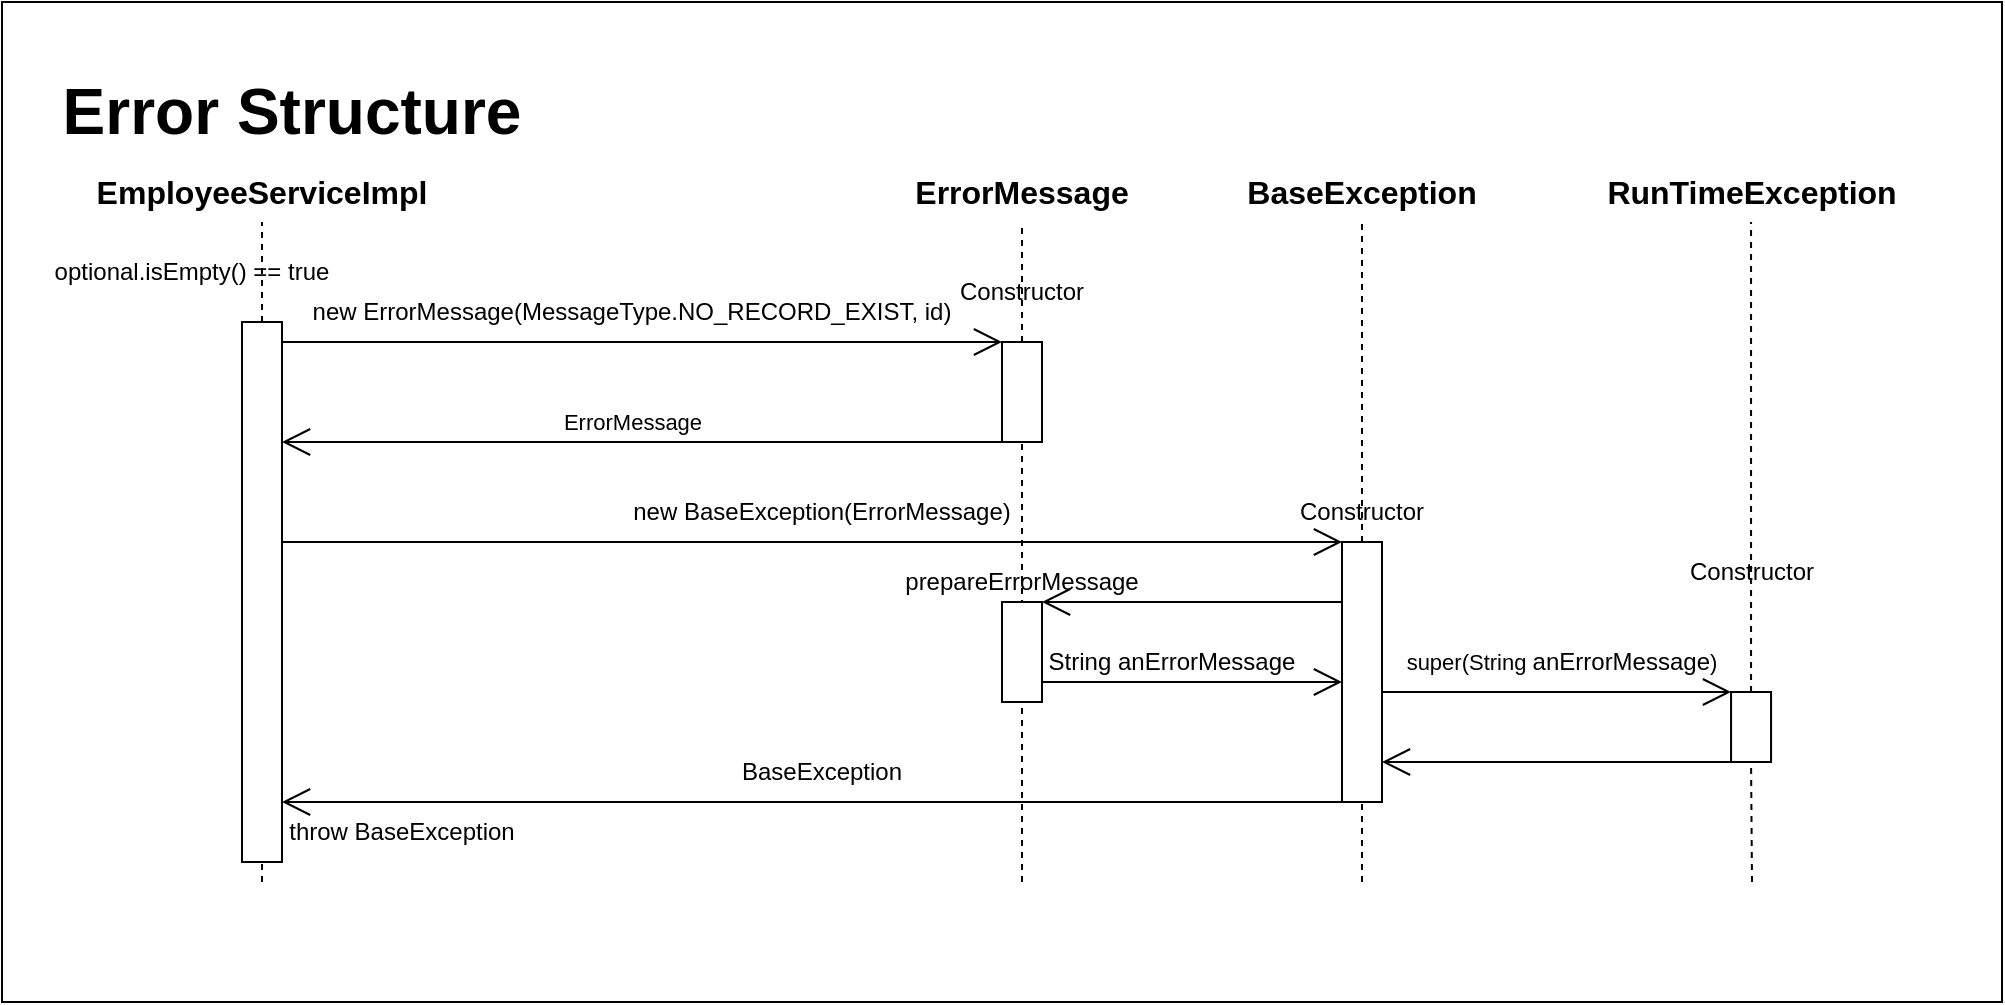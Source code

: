<mxfile version="28.0.6">
  <diagram name="Sayfa -1" id="kT691b3aEg9cBS8XqiIX">
    <mxGraphModel dx="302" dy="622" grid="1" gridSize="10" guides="1" tooltips="1" connect="1" arrows="1" fold="1" page="1" pageScale="1" pageWidth="827" pageHeight="1169" math="0" shadow="0">
      <root>
        <mxCell id="0" />
        <mxCell id="1" parent="0" />
        <mxCell id="z02u0xMPKISt0N3-NveB-49" value="" style="rounded=0;whiteSpace=wrap;html=1;" vertex="1" parent="1">
          <mxGeometry x="40" y="40" width="1000" height="500" as="geometry" />
        </mxCell>
        <mxCell id="z02u0xMPKISt0N3-NveB-2" value="Error Structure" style="text;html=1;align=center;verticalAlign=middle;whiteSpace=wrap;rounded=0;fontSize=32;fontStyle=1" vertex="1" parent="1">
          <mxGeometry x="60" y="80" width="250" height="30" as="geometry" />
        </mxCell>
        <mxCell id="z02u0xMPKISt0N3-NveB-3" value="EmployeeServiceImpl" style="text;html=1;align=center;verticalAlign=middle;whiteSpace=wrap;rounded=0;fontStyle=1;fontSize=16;" vertex="1" parent="1">
          <mxGeometry x="110" y="120" width="120" height="30" as="geometry" />
        </mxCell>
        <mxCell id="z02u0xMPKISt0N3-NveB-4" value="" style="endArrow=none;dashed=1;html=1;rounded=0;entryX=0.5;entryY=1;entryDx=0;entryDy=0;" edge="1" parent="1" source="z02u0xMPKISt0N3-NveB-5" target="z02u0xMPKISt0N3-NveB-3">
          <mxGeometry width="50" height="50" relative="1" as="geometry">
            <mxPoint x="170" y="480" as="sourcePoint" />
            <mxPoint x="470" y="260" as="targetPoint" />
          </mxGeometry>
        </mxCell>
        <mxCell id="z02u0xMPKISt0N3-NveB-6" value="" style="endArrow=none;dashed=1;html=1;rounded=0;entryX=0.5;entryY=1;entryDx=0;entryDy=0;" edge="1" parent="1" target="z02u0xMPKISt0N3-NveB-5">
          <mxGeometry width="50" height="50" relative="1" as="geometry">
            <mxPoint x="170" y="480" as="sourcePoint" />
            <mxPoint x="170" y="150" as="targetPoint" />
          </mxGeometry>
        </mxCell>
        <mxCell id="z02u0xMPKISt0N3-NveB-5" value="" style="rounded=0;whiteSpace=wrap;html=1;" vertex="1" parent="1">
          <mxGeometry x="160" y="200" width="20" height="270" as="geometry" />
        </mxCell>
        <mxCell id="z02u0xMPKISt0N3-NveB-8" value="optional.isEmpty() == true" style="text;html=1;align=center;verticalAlign=middle;whiteSpace=wrap;rounded=0;" vertex="1" parent="1">
          <mxGeometry x="50" y="160" width="170" height="30" as="geometry" />
        </mxCell>
        <mxCell id="z02u0xMPKISt0N3-NveB-9" value="BaseException" style="text;html=1;align=center;verticalAlign=middle;whiteSpace=wrap;rounded=0;fontStyle=1;fontSize=16;" vertex="1" parent="1">
          <mxGeometry x="660" y="120" width="120" height="30" as="geometry" />
        </mxCell>
        <mxCell id="z02u0xMPKISt0N3-NveB-10" value="" style="endArrow=none;dashed=1;html=1;rounded=0;entryX=0.5;entryY=1;entryDx=0;entryDy=0;" edge="1" parent="1" source="z02u0xMPKISt0N3-NveB-12" target="z02u0xMPKISt0N3-NveB-9">
          <mxGeometry width="50" height="50" relative="1" as="geometry">
            <mxPoint x="720" y="480" as="sourcePoint" />
            <mxPoint x="1020" y="260" as="targetPoint" />
          </mxGeometry>
        </mxCell>
        <mxCell id="z02u0xMPKISt0N3-NveB-11" value="" style="endArrow=none;dashed=1;html=1;rounded=0;entryX=0.5;entryY=1;entryDx=0;entryDy=0;" edge="1" parent="1" target="z02u0xMPKISt0N3-NveB-12">
          <mxGeometry width="50" height="50" relative="1" as="geometry">
            <mxPoint x="720" y="480" as="sourcePoint" />
            <mxPoint x="720" y="150" as="targetPoint" />
          </mxGeometry>
        </mxCell>
        <mxCell id="z02u0xMPKISt0N3-NveB-12" value="" style="rounded=0;whiteSpace=wrap;html=1;" vertex="1" parent="1">
          <mxGeometry x="710" y="310" width="20" height="130" as="geometry" />
        </mxCell>
        <mxCell id="z02u0xMPKISt0N3-NveB-13" value="" style="endArrow=open;html=1;rounded=0;entryX=0;entryY=0;entryDx=0;entryDy=0;edgeStyle=orthogonalEdgeStyle;endFill=0;strokeWidth=1;endSize=12;" edge="1" parent="1" source="z02u0xMPKISt0N3-NveB-5" target="z02u0xMPKISt0N3-NveB-12">
          <mxGeometry width="50" height="50" relative="1" as="geometry">
            <mxPoint x="280" y="270" as="sourcePoint" />
            <mxPoint x="330" y="220" as="targetPoint" />
            <Array as="points">
              <mxPoint x="420" y="310" />
              <mxPoint x="420" y="310" />
            </Array>
          </mxGeometry>
        </mxCell>
        <mxCell id="z02u0xMPKISt0N3-NveB-14" value="RunTimeException" style="text;html=1;align=center;verticalAlign=middle;whiteSpace=wrap;rounded=0;fontStyle=1;fontSize=16;" vertex="1" parent="1">
          <mxGeometry x="854.53" y="120" width="120" height="30" as="geometry" />
        </mxCell>
        <mxCell id="z02u0xMPKISt0N3-NveB-15" value="" style="endArrow=none;dashed=1;html=1;rounded=0;entryX=0.5;entryY=1;entryDx=0;entryDy=0;" edge="1" parent="1" source="z02u0xMPKISt0N3-NveB-17" target="z02u0xMPKISt0N3-NveB-14">
          <mxGeometry width="50" height="50" relative="1" as="geometry">
            <mxPoint x="914.53" y="480" as="sourcePoint" />
            <mxPoint x="1214.53" y="260" as="targetPoint" />
          </mxGeometry>
        </mxCell>
        <mxCell id="z02u0xMPKISt0N3-NveB-16" value="" style="endArrow=none;dashed=1;html=1;rounded=0;entryX=0.5;entryY=1;entryDx=0;entryDy=0;" edge="1" parent="1" target="z02u0xMPKISt0N3-NveB-17">
          <mxGeometry width="50" height="50" relative="1" as="geometry">
            <mxPoint x="915" y="480" as="sourcePoint" />
            <mxPoint x="914.53" y="150" as="targetPoint" />
          </mxGeometry>
        </mxCell>
        <mxCell id="z02u0xMPKISt0N3-NveB-17" value="" style="rounded=0;whiteSpace=wrap;html=1;" vertex="1" parent="1">
          <mxGeometry x="904.53" y="385" width="20" height="35" as="geometry" />
        </mxCell>
        <mxCell id="z02u0xMPKISt0N3-NveB-18" value="Constructor" style="text;html=1;align=center;verticalAlign=middle;whiteSpace=wrap;rounded=0;" vertex="1" parent="1">
          <mxGeometry x="690" y="280" width="60" height="30" as="geometry" />
        </mxCell>
        <mxCell id="z02u0xMPKISt0N3-NveB-19" value="Constructor" style="text;html=1;align=center;verticalAlign=middle;whiteSpace=wrap;rounded=0;" vertex="1" parent="1">
          <mxGeometry x="884.53" y="310" width="60" height="30" as="geometry" />
        </mxCell>
        <mxCell id="z02u0xMPKISt0N3-NveB-20" value="" style="endArrow=open;html=1;rounded=0;edgeStyle=orthogonalEdgeStyle;endFill=0;strokeWidth=1;endSize=12;entryX=0;entryY=0;entryDx=0;entryDy=0;" edge="1" parent="1" source="z02u0xMPKISt0N3-NveB-12" target="z02u0xMPKISt0N3-NveB-17">
          <mxGeometry width="50" height="50" relative="1" as="geometry">
            <mxPoint x="710" y="350" as="sourcePoint" />
            <mxPoint x="890" y="364.5" as="targetPoint" />
            <Array as="points">
              <mxPoint x="810" y="385" />
              <mxPoint x="810" y="385" />
            </Array>
          </mxGeometry>
        </mxCell>
        <mxCell id="z02u0xMPKISt0N3-NveB-22" value="ErrorMessage" style="text;html=1;align=center;verticalAlign=middle;whiteSpace=wrap;rounded=0;fontStyle=1;fontSize=16;" vertex="1" parent="1">
          <mxGeometry x="490" y="120" width="120" height="30" as="geometry" />
        </mxCell>
        <mxCell id="z02u0xMPKISt0N3-NveB-23" value="" style="endArrow=none;dashed=1;html=1;rounded=0;entryX=0.5;entryY=1;entryDx=0;entryDy=0;" edge="1" parent="1" source="z02u0xMPKISt0N3-NveB-25" target="z02u0xMPKISt0N3-NveB-22">
          <mxGeometry width="50" height="50" relative="1" as="geometry">
            <mxPoint x="550" y="480" as="sourcePoint" />
            <mxPoint x="850" y="260" as="targetPoint" />
          </mxGeometry>
        </mxCell>
        <mxCell id="z02u0xMPKISt0N3-NveB-24" value="" style="endArrow=none;dashed=1;html=1;rounded=0;entryX=0.5;entryY=1;entryDx=0;entryDy=0;" edge="1" parent="1" target="z02u0xMPKISt0N3-NveB-25">
          <mxGeometry width="50" height="50" relative="1" as="geometry">
            <mxPoint x="550" y="480" as="sourcePoint" />
            <mxPoint x="550" y="150" as="targetPoint" />
          </mxGeometry>
        </mxCell>
        <mxCell id="z02u0xMPKISt0N3-NveB-25" value="" style="rounded=0;whiteSpace=wrap;html=1;" vertex="1" parent="1">
          <mxGeometry x="540" y="210" width="20" height="50" as="geometry" />
        </mxCell>
        <mxCell id="z02u0xMPKISt0N3-NveB-26" value="Constructor" style="text;html=1;align=center;verticalAlign=middle;whiteSpace=wrap;rounded=0;" vertex="1" parent="1">
          <mxGeometry x="520" y="170" width="60" height="30" as="geometry" />
        </mxCell>
        <mxCell id="z02u0xMPKISt0N3-NveB-28" value="new ErrorMessage(MessageType.NO_RECORD_EXIST, id)" style="text;html=1;align=center;verticalAlign=middle;whiteSpace=wrap;rounded=0;" vertex="1" parent="1">
          <mxGeometry x="190" y="180" width="330" height="30" as="geometry" />
        </mxCell>
        <mxCell id="z02u0xMPKISt0N3-NveB-29" value="" style="endArrow=open;html=1;rounded=0;entryX=0;entryY=0;entryDx=0;entryDy=0;edgeStyle=orthogonalEdgeStyle;endFill=0;strokeWidth=1;endSize=12;" edge="1" parent="1" source="z02u0xMPKISt0N3-NveB-5" target="z02u0xMPKISt0N3-NveB-25">
          <mxGeometry width="50" height="50" relative="1" as="geometry">
            <mxPoint x="85" y="390" as="sourcePoint" />
            <mxPoint x="595" y="390" as="targetPoint" />
            <Array as="points">
              <mxPoint x="350" y="210" />
              <mxPoint x="350" y="210" />
            </Array>
          </mxGeometry>
        </mxCell>
        <mxCell id="z02u0xMPKISt0N3-NveB-30" value="" style="endArrow=open;html=1;rounded=0;edgeStyle=orthogonalEdgeStyle;endFill=0;strokeWidth=1;endSize=12;" edge="1" parent="1" source="z02u0xMPKISt0N3-NveB-25" target="z02u0xMPKISt0N3-NveB-5">
          <mxGeometry width="50" height="50" relative="1" as="geometry">
            <mxPoint x="350" y="250" as="sourcePoint" />
            <mxPoint x="240" y="240" as="targetPoint" />
            <Array as="points">
              <mxPoint x="270" y="260" />
              <mxPoint x="270" y="260" />
            </Array>
          </mxGeometry>
        </mxCell>
        <mxCell id="z02u0xMPKISt0N3-NveB-31" value="ErrorMessage" style="edgeLabel;html=1;align=center;verticalAlign=middle;resizable=0;points=[];" vertex="1" connectable="0" parent="z02u0xMPKISt0N3-NveB-30">
          <mxGeometry x="0.235" relative="1" as="geometry">
            <mxPoint x="37" y="-10" as="offset" />
          </mxGeometry>
        </mxCell>
        <mxCell id="z02u0xMPKISt0N3-NveB-33" value="new BaseException(ErrorMessage)" style="text;html=1;align=center;verticalAlign=middle;whiteSpace=wrap;rounded=0;" vertex="1" parent="1">
          <mxGeometry x="330" y="280" width="240" height="30" as="geometry" />
        </mxCell>
        <mxCell id="z02u0xMPKISt0N3-NveB-37" value="" style="endArrow=open;html=1;rounded=0;edgeStyle=orthogonalEdgeStyle;endFill=0;strokeWidth=1;endSize=12;exitX=0;exitY=1;exitDx=0;exitDy=0;" edge="1" parent="1" source="z02u0xMPKISt0N3-NveB-12" target="z02u0xMPKISt0N3-NveB-5">
          <mxGeometry width="50" height="50" relative="1" as="geometry">
            <mxPoint x="620" y="410" as="sourcePoint" />
            <mxPoint x="190" y="410" as="targetPoint" />
            <Array as="points">
              <mxPoint x="550" y="440" />
              <mxPoint x="550" y="440" />
            </Array>
          </mxGeometry>
        </mxCell>
        <mxCell id="z02u0xMPKISt0N3-NveB-38" value="BaseException" style="text;html=1;align=center;verticalAlign=middle;whiteSpace=wrap;rounded=0;" vertex="1" parent="1">
          <mxGeometry x="330" y="410" width="240" height="30" as="geometry" />
        </mxCell>
        <mxCell id="z02u0xMPKISt0N3-NveB-39" value="throw BaseException" style="text;html=1;align=center;verticalAlign=middle;whiteSpace=wrap;rounded=0;" vertex="1" parent="1">
          <mxGeometry x="170" y="440" width="140" height="30" as="geometry" />
        </mxCell>
        <mxCell id="z02u0xMPKISt0N3-NveB-41" value="" style="rounded=0;whiteSpace=wrap;html=1;" vertex="1" parent="1">
          <mxGeometry x="540" y="340" width="20" height="50" as="geometry" />
        </mxCell>
        <mxCell id="z02u0xMPKISt0N3-NveB-42" value="prepareErrorMessage" style="text;html=1;align=center;verticalAlign=middle;whiteSpace=wrap;rounded=0;" vertex="1" parent="1">
          <mxGeometry x="520" y="315" width="60" height="30" as="geometry" />
        </mxCell>
        <mxCell id="z02u0xMPKISt0N3-NveB-43" value="" style="endArrow=open;html=1;rounded=0;edgeStyle=orthogonalEdgeStyle;endFill=0;strokeWidth=1;endSize=12;entryX=1;entryY=0;entryDx=0;entryDy=0;" edge="1" parent="1" source="z02u0xMPKISt0N3-NveB-12" target="z02u0xMPKISt0N3-NveB-41">
          <mxGeometry width="50" height="50" relative="1" as="geometry">
            <mxPoint x="680" y="340" as="sourcePoint" />
            <mxPoint x="570" y="520" as="targetPoint" />
            <Array as="points">
              <mxPoint x="600" y="340" />
              <mxPoint x="600" y="340" />
            </Array>
          </mxGeometry>
        </mxCell>
        <mxCell id="z02u0xMPKISt0N3-NveB-44" value="" style="endArrow=open;html=1;rounded=0;edgeStyle=orthogonalEdgeStyle;endFill=0;strokeWidth=1;endSize=12;" edge="1" parent="1" source="z02u0xMPKISt0N3-NveB-41" target="z02u0xMPKISt0N3-NveB-12">
          <mxGeometry width="50" height="50" relative="1" as="geometry">
            <mxPoint x="710" y="380" as="sourcePoint" />
            <mxPoint x="580" y="380" as="targetPoint" />
            <Array as="points">
              <mxPoint x="590" y="380" />
              <mxPoint x="590" y="380" />
            </Array>
          </mxGeometry>
        </mxCell>
        <mxCell id="z02u0xMPKISt0N3-NveB-45" value="String anErrorMessage" style="text;html=1;align=center;verticalAlign=middle;whiteSpace=wrap;rounded=0;" vertex="1" parent="1">
          <mxGeometry x="560" y="355" width="130" height="30" as="geometry" />
        </mxCell>
        <mxCell id="z02u0xMPKISt0N3-NveB-47" value="" style="endArrow=open;html=1;rounded=0;edgeStyle=orthogonalEdgeStyle;endFill=0;strokeWidth=1;endSize=12;exitX=0;exitY=1;exitDx=0;exitDy=0;" edge="1" parent="1" source="z02u0xMPKISt0N3-NveB-17" target="z02u0xMPKISt0N3-NveB-12">
          <mxGeometry width="50" height="50" relative="1" as="geometry">
            <mxPoint x="880" y="400" as="sourcePoint" />
            <mxPoint x="1055" y="400" as="targetPoint" />
            <Array as="points">
              <mxPoint x="820" y="420" />
              <mxPoint x="820" y="420" />
            </Array>
          </mxGeometry>
        </mxCell>
        <mxCell id="z02u0xMPKISt0N3-NveB-48" value="&lt;span style=&quot;color: rgba(0, 0, 0, 0); font-family: monospace; font-size: 0px; text-align: start; text-wrap-mode: nowrap;&quot;&gt;%3CmxGraphModel%3E%3Croot%3E%3CmxCell%20id%3D%220%22%2F%3E%3CmxCell%20id%3D%221%22%20parent%3D%220%22%2F%3E%3CmxCell%20id%3D%222%22%20value%3D%22%22%20style%3D%22endArrow%3Dopen%3Bhtml%3D1%3Brounded%3D0%3BedgeStyle%3DorthogonalEdgeStyle%3BendFill%3D0%3BstrokeWidth%3D1%3BendSize%3D12%3BentryX%3D0%3BentryY%3D0%3BentryDx%3D0%3BentryDy%3D0%3B%22%20edge%3D%221%22%20parent%3D%221%22%3E%3CmxGeometry%20width%3D%2250%22%20height%3D%2250%22%20relative%3D%221%22%20as%3D%22geometry%22%3E%3CmxPoint%20x%3D%22730%22%20y%3D%22385%22%20as%3D%22sourcePoint%22%2F%3E%3CmxPoint%20x%3D%22905%22%20y%3D%22385%22%20as%3D%22targetPoint%22%2F%3E%3CArray%20as%3D%22points%22%3E%3CmxPoint%20x%3D%22810%22%20y%3D%22385%22%2F%3E%3CmxPoint%20x%3D%22810%22%20y%3D%22385%22%2F%3E%3C%2FArray%3E%3C%2FmxGeometry%3E%3C%2FmxCell%3E%3C%2Froot%3E%3C%2FmxGraphModel%3E&lt;/span&gt;&lt;span style=&quot;font-size: 11px; text-wrap-mode: nowrap; background-color: rgb(255, 255, 255);&quot;&gt;super(String&amp;nbsp;&lt;/span&gt;&lt;span style=&quot;background-color: rgb(255, 255, 255);&quot;&gt;anErrorMessage&lt;/span&gt;&lt;span style=&quot;font-size: 11px; text-wrap-mode: nowrap; background-color: rgb(255, 255, 255);&quot;&gt;)&lt;/span&gt;" style="text;html=1;align=center;verticalAlign=middle;whiteSpace=wrap;rounded=0;" vertex="1" parent="1">
          <mxGeometry x="790" y="355" width="60" height="30" as="geometry" />
        </mxCell>
      </root>
    </mxGraphModel>
  </diagram>
</mxfile>
